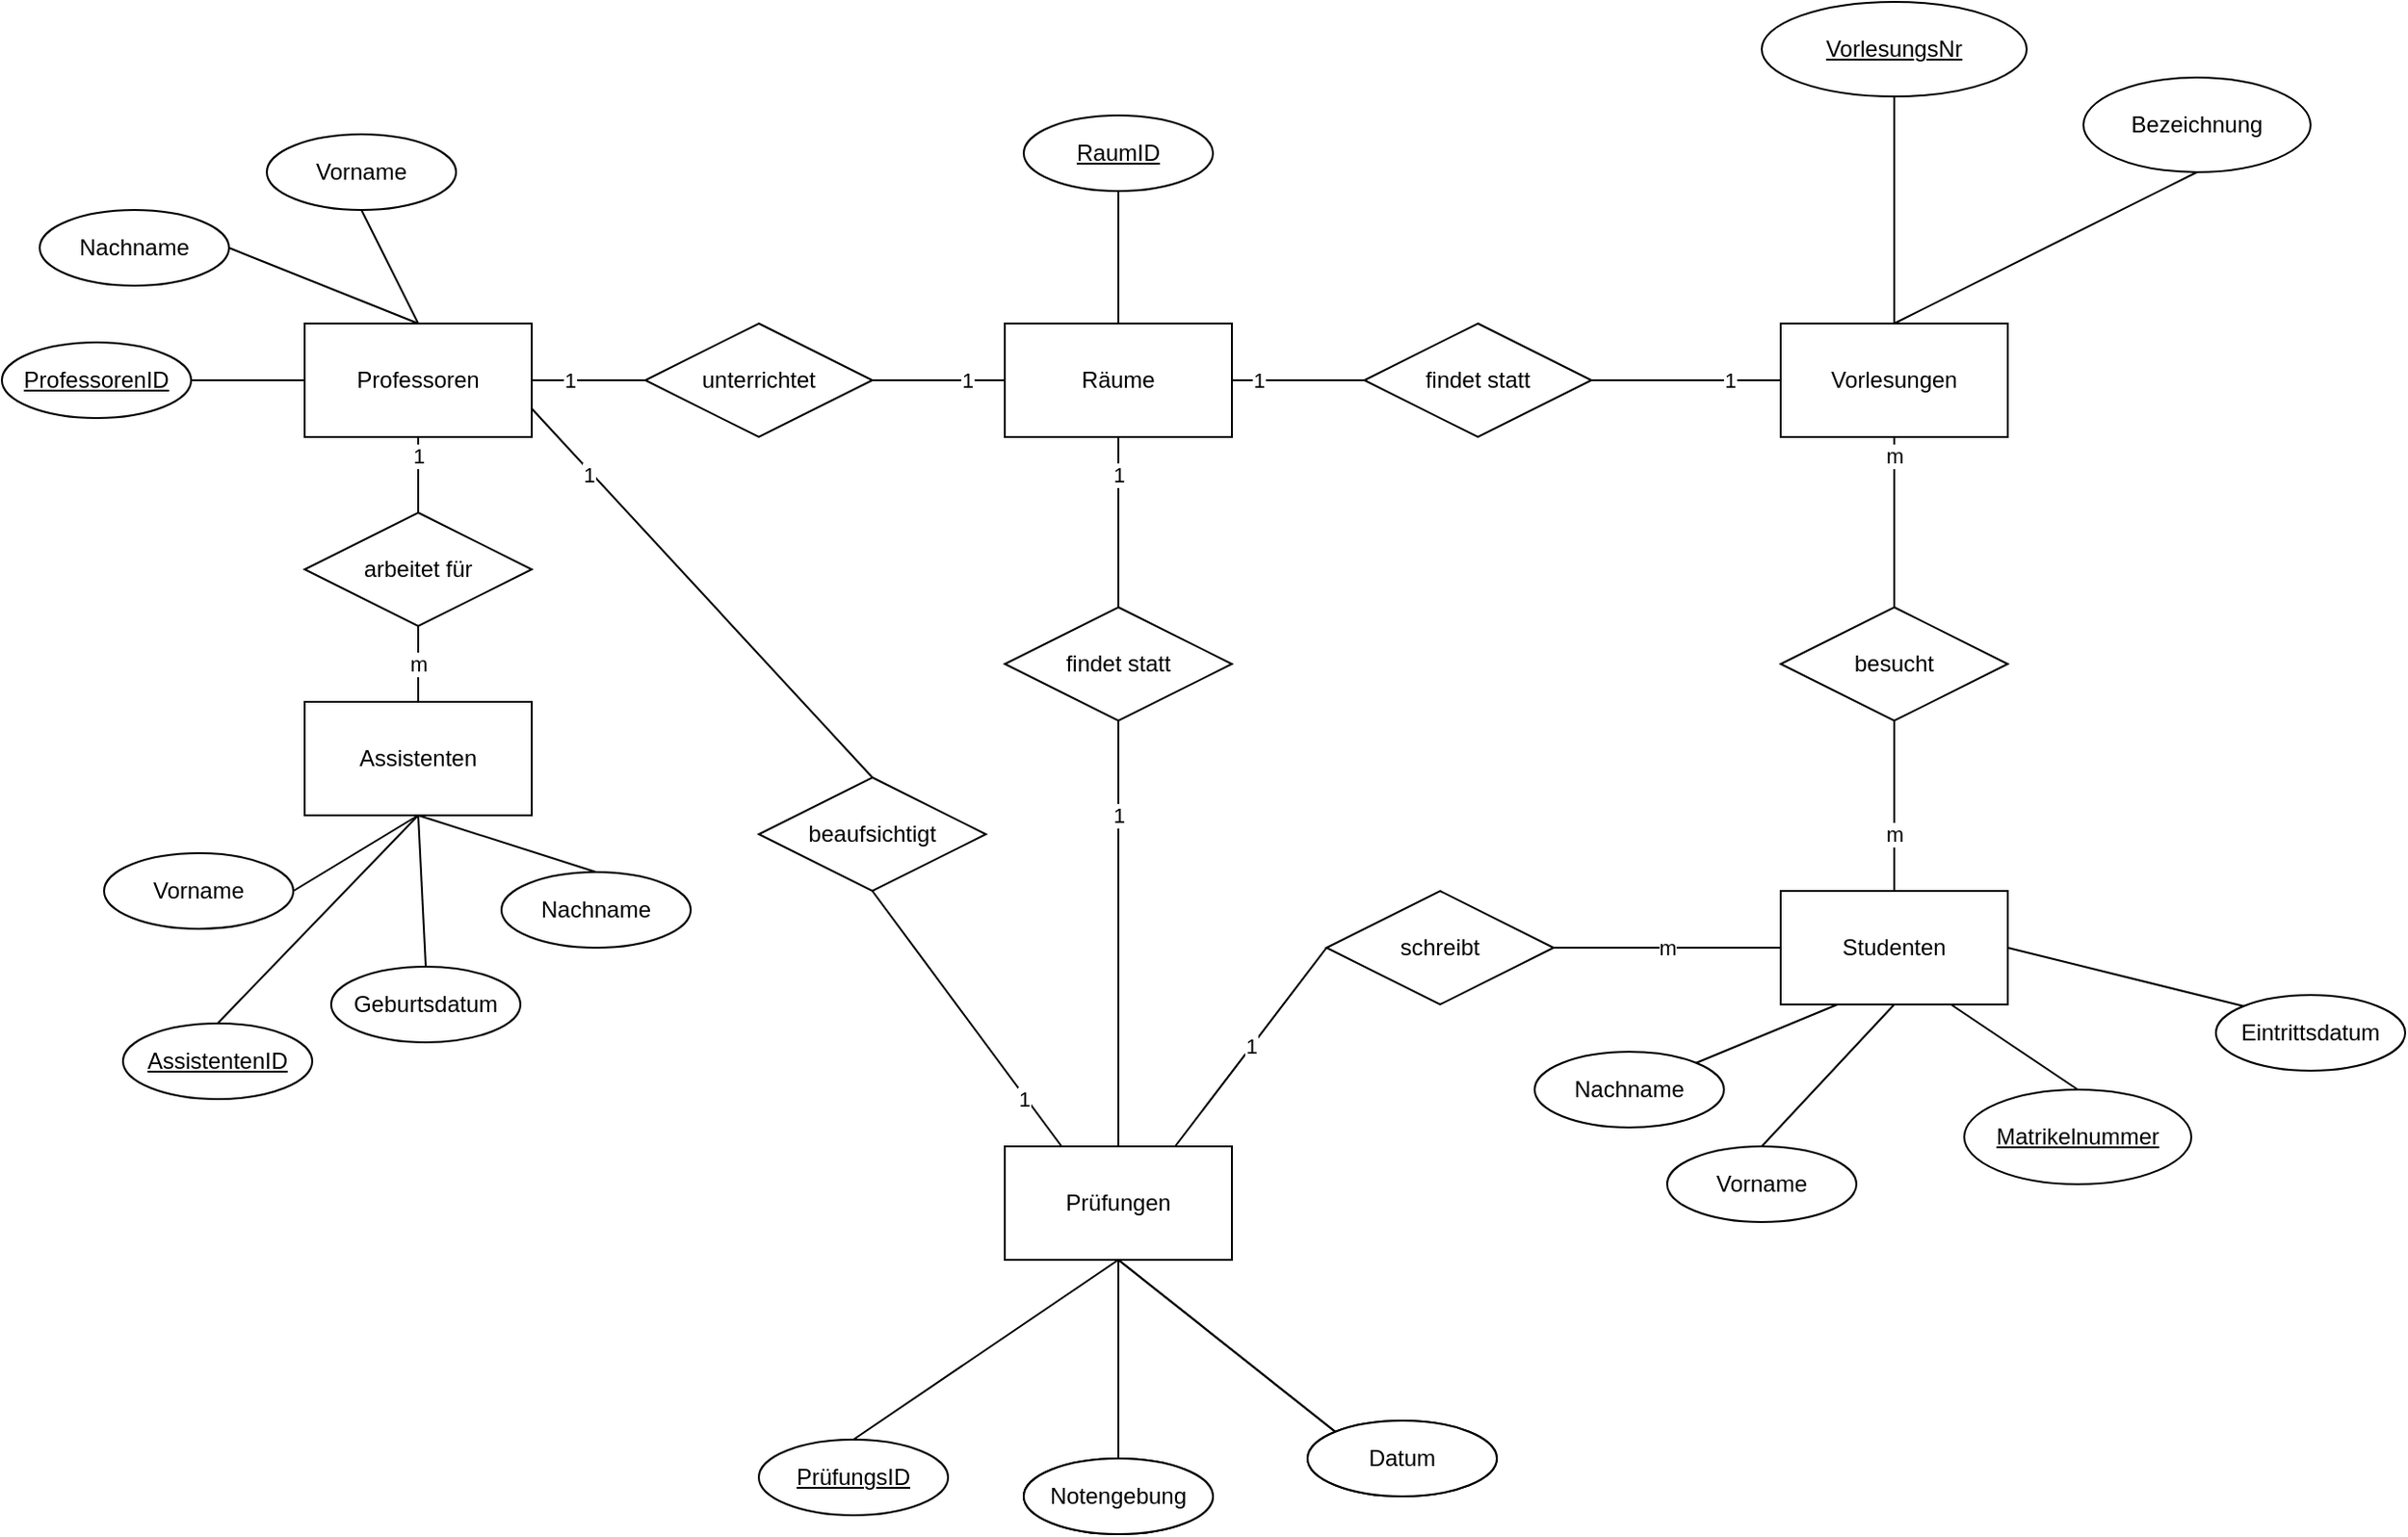 <mxfile version="24.7.17">
  <diagram name="Seite-1" id="xKLc5yHmknXGZXs7xyta">
    <mxGraphModel dx="1247" dy="727" grid="1" gridSize="10" guides="1" tooltips="1" connect="1" arrows="1" fold="1" page="1" pageScale="1" pageWidth="827" pageHeight="1169" math="0" shadow="0">
      <root>
        <mxCell id="0" />
        <mxCell id="1" parent="0" />
        <mxCell id="SP9nY_1DTBUGd0OCc6NQ-1" value="Studenten" style="rounded=0;whiteSpace=wrap;html=1;" parent="1" vertex="1">
          <mxGeometry x="990" y="560" width="120" height="60" as="geometry" />
        </mxCell>
        <mxCell id="SP9nY_1DTBUGd0OCc6NQ-2" value="Professoren" style="rounded=0;whiteSpace=wrap;html=1;" parent="1" vertex="1">
          <mxGeometry x="210" y="260" width="120" height="60" as="geometry" />
        </mxCell>
        <mxCell id="SP9nY_1DTBUGd0OCc6NQ-3" value="Assistenten" style="rounded=0;whiteSpace=wrap;html=1;" parent="1" vertex="1">
          <mxGeometry x="210" y="460" width="120" height="60" as="geometry" />
        </mxCell>
        <mxCell id="SP9nY_1DTBUGd0OCc6NQ-4" value="Räume" style="rounded=0;whiteSpace=wrap;html=1;" parent="1" vertex="1">
          <mxGeometry x="580" y="260" width="120" height="60" as="geometry" />
        </mxCell>
        <mxCell id="SP9nY_1DTBUGd0OCc6NQ-5" value="Prüfungen" style="rounded=0;whiteSpace=wrap;html=1;" parent="1" vertex="1">
          <mxGeometry x="580" y="695" width="120" height="60" as="geometry" />
        </mxCell>
        <mxCell id="SP9nY_1DTBUGd0OCc6NQ-6" value="Vorlesungen" style="rounded=0;whiteSpace=wrap;html=1;" parent="1" vertex="1">
          <mxGeometry x="990" y="260" width="120" height="60" as="geometry" />
        </mxCell>
        <mxCell id="SP9nY_1DTBUGd0OCc6NQ-7" value="VorlesungsNr" style="ellipse;whiteSpace=wrap;html=1;align=center;fontStyle=4;" parent="1" vertex="1">
          <mxGeometry x="980" y="90" width="140" height="50" as="geometry" />
        </mxCell>
        <mxCell id="SP9nY_1DTBUGd0OCc6NQ-8" value="Bezeichnung" style="ellipse;whiteSpace=wrap;html=1;align=center;" parent="1" vertex="1">
          <mxGeometry x="1150" y="130" width="120" height="50" as="geometry" />
        </mxCell>
        <mxCell id="SP9nY_1DTBUGd0OCc6NQ-11" value="" style="endArrow=none;html=1;rounded=0;exitX=0.5;exitY=1;exitDx=0;exitDy=0;entryX=0.5;entryY=0;entryDx=0;entryDy=0;" parent="1" source="SP9nY_1DTBUGd0OCc6NQ-7" target="SP9nY_1DTBUGd0OCc6NQ-6" edge="1">
          <mxGeometry relative="1" as="geometry">
            <mxPoint x="490" y="480" as="sourcePoint" />
            <mxPoint x="650" y="480" as="targetPoint" />
          </mxGeometry>
        </mxCell>
        <mxCell id="SP9nY_1DTBUGd0OCc6NQ-12" value="" style="endArrow=none;html=1;rounded=0;exitX=0.5;exitY=1;exitDx=0;exitDy=0;entryX=0.5;entryY=0;entryDx=0;entryDy=0;" parent="1" source="SP9nY_1DTBUGd0OCc6NQ-8" target="SP9nY_1DTBUGd0OCc6NQ-6" edge="1">
          <mxGeometry relative="1" as="geometry">
            <mxPoint x="1190" y="300" as="sourcePoint" />
            <mxPoint x="1350" y="300" as="targetPoint" />
          </mxGeometry>
        </mxCell>
        <mxCell id="SP9nY_1DTBUGd0OCc6NQ-13" value="Vorname" style="ellipse;whiteSpace=wrap;html=1;align=center;" parent="1" vertex="1">
          <mxGeometry x="190" y="160" width="100" height="40" as="geometry" />
        </mxCell>
        <mxCell id="SP9nY_1DTBUGd0OCc6NQ-14" value="Nachname" style="ellipse;whiteSpace=wrap;html=1;align=center;" parent="1" vertex="1">
          <mxGeometry x="70" y="200" width="100" height="40" as="geometry" />
        </mxCell>
        <mxCell id="SP9nY_1DTBUGd0OCc6NQ-15" value="Matrikelnummer" style="ellipse;whiteSpace=wrap;html=1;align=center;fontStyle=4;" parent="1" vertex="1">
          <mxGeometry x="1087" y="665" width="120" height="50" as="geometry" />
        </mxCell>
        <mxCell id="SP9nY_1DTBUGd0OCc6NQ-16" value="Vorname" style="ellipse;whiteSpace=wrap;html=1;align=center;" parent="1" vertex="1">
          <mxGeometry x="930" y="695" width="100" height="40" as="geometry" />
        </mxCell>
        <mxCell id="SP9nY_1DTBUGd0OCc6NQ-17" value="Nachname" style="ellipse;whiteSpace=wrap;html=1;align=center;" parent="1" vertex="1">
          <mxGeometry x="860" y="645" width="100" height="40" as="geometry" />
        </mxCell>
        <mxCell id="SP9nY_1DTBUGd0OCc6NQ-18" value="Eintrittsdatum" style="ellipse;whiteSpace=wrap;html=1;align=center;" parent="1" vertex="1">
          <mxGeometry x="1220" y="615" width="100" height="40" as="geometry" />
        </mxCell>
        <mxCell id="SP9nY_1DTBUGd0OCc6NQ-19" value="Geburtsdatum" style="ellipse;whiteSpace=wrap;html=1;align=center;" parent="1" vertex="1">
          <mxGeometry x="224" y="600" width="100" height="40" as="geometry" />
        </mxCell>
        <mxCell id="SP9nY_1DTBUGd0OCc6NQ-21" value="Notengebung" style="ellipse;whiteSpace=wrap;html=1;align=center;" parent="1" vertex="1">
          <mxGeometry x="590" y="860" width="100" height="40" as="geometry" />
        </mxCell>
        <mxCell id="SP9nY_1DTBUGd0OCc6NQ-22" value="Datum" style="ellipse;whiteSpace=wrap;html=1;align=center;" parent="1" vertex="1">
          <mxGeometry x="740" y="840" width="100" height="40" as="geometry" />
        </mxCell>
        <mxCell id="SP9nY_1DTBUGd0OCc6NQ-23" value="Vorname" style="ellipse;whiteSpace=wrap;html=1;align=center;" parent="1" vertex="1">
          <mxGeometry x="104" y="540" width="100" height="40" as="geometry" />
        </mxCell>
        <mxCell id="SP9nY_1DTBUGd0OCc6NQ-24" value="Nachname" style="ellipse;whiteSpace=wrap;html=1;align=center;" parent="1" vertex="1">
          <mxGeometry x="314" y="550" width="100" height="40" as="geometry" />
        </mxCell>
        <mxCell id="SP9nY_1DTBUGd0OCc6NQ-25" value="" style="endArrow=none;html=1;rounded=0;exitX=0.5;exitY=1;exitDx=0;exitDy=0;entryX=0.5;entryY=0;entryDx=0;entryDy=0;" parent="1" source="SP9nY_1DTBUGd0OCc6NQ-13" target="SP9nY_1DTBUGd0OCc6NQ-2" edge="1">
          <mxGeometry relative="1" as="geometry">
            <mxPoint x="380" y="390" as="sourcePoint" />
            <mxPoint x="540" y="390" as="targetPoint" />
          </mxGeometry>
        </mxCell>
        <mxCell id="SP9nY_1DTBUGd0OCc6NQ-26" value="" style="endArrow=none;html=1;rounded=0;exitX=1;exitY=0.5;exitDx=0;exitDy=0;entryX=0.5;entryY=0;entryDx=0;entryDy=0;" parent="1" source="SP9nY_1DTBUGd0OCc6NQ-14" target="SP9nY_1DTBUGd0OCc6NQ-2" edge="1">
          <mxGeometry relative="1" as="geometry">
            <mxPoint x="140" y="300" as="sourcePoint" />
            <mxPoint x="300" y="300" as="targetPoint" />
          </mxGeometry>
        </mxCell>
        <mxCell id="SP9nY_1DTBUGd0OCc6NQ-27" value="" style="endArrow=none;html=1;rounded=0;exitX=0.5;exitY=1;exitDx=0;exitDy=0;entryX=0.5;entryY=0;entryDx=0;entryDy=0;" parent="1" source="SP9nY_1DTBUGd0OCc6NQ-5" target="SP9nY_1DTBUGd0OCc6NQ-21" edge="1">
          <mxGeometry relative="1" as="geometry">
            <mxPoint x="390" y="515" as="sourcePoint" />
            <mxPoint x="550" y="515" as="targetPoint" />
          </mxGeometry>
        </mxCell>
        <mxCell id="SP9nY_1DTBUGd0OCc6NQ-28" value="" style="endArrow=none;html=1;rounded=0;exitX=0.5;exitY=1;exitDx=0;exitDy=0;entryX=0;entryY=0;entryDx=0;entryDy=0;" parent="1" source="SP9nY_1DTBUGd0OCc6NQ-5" target="SP9nY_1DTBUGd0OCc6NQ-22" edge="1">
          <mxGeometry relative="1" as="geometry">
            <mxPoint x="760" y="715" as="sourcePoint" />
            <mxPoint x="920" y="715" as="targetPoint" />
          </mxGeometry>
        </mxCell>
        <mxCell id="SP9nY_1DTBUGd0OCc6NQ-29" value="" style="endArrow=none;html=1;rounded=0;exitX=0.5;exitY=1;exitDx=0;exitDy=0;entryX=0.5;entryY=0;entryDx=0;entryDy=0;" parent="1" source="SP9nY_1DTBUGd0OCc6NQ-3" target="SP9nY_1DTBUGd0OCc6NQ-24" edge="1">
          <mxGeometry relative="1" as="geometry">
            <mxPoint x="404" y="520" as="sourcePoint" />
            <mxPoint x="564" y="520" as="targetPoint" />
          </mxGeometry>
        </mxCell>
        <mxCell id="SP9nY_1DTBUGd0OCc6NQ-30" value="" style="endArrow=none;html=1;rounded=0;exitX=0.5;exitY=1;exitDx=0;exitDy=0;entryX=0.5;entryY=0;entryDx=0;entryDy=0;" parent="1" source="SP9nY_1DTBUGd0OCc6NQ-3" target="SP9nY_1DTBUGd0OCc6NQ-19" edge="1">
          <mxGeometry relative="1" as="geometry">
            <mxPoint x="284" y="640" as="sourcePoint" />
            <mxPoint x="444" y="640" as="targetPoint" />
          </mxGeometry>
        </mxCell>
        <mxCell id="SP9nY_1DTBUGd0OCc6NQ-31" value="" style="endArrow=none;html=1;rounded=0;exitX=1;exitY=0.5;exitDx=0;exitDy=0;entryX=0.5;entryY=1;entryDx=0;entryDy=0;" parent="1" source="SP9nY_1DTBUGd0OCc6NQ-23" target="SP9nY_1DTBUGd0OCc6NQ-3" edge="1">
          <mxGeometry relative="1" as="geometry">
            <mxPoint x="194" y="410" as="sourcePoint" />
            <mxPoint x="354" y="410" as="targetPoint" />
          </mxGeometry>
        </mxCell>
        <mxCell id="SP9nY_1DTBUGd0OCc6NQ-32" value="" style="endArrow=none;html=1;rounded=0;exitX=1;exitY=0;exitDx=0;exitDy=0;entryX=0.25;entryY=1;entryDx=0;entryDy=0;" parent="1" source="SP9nY_1DTBUGd0OCc6NQ-17" target="SP9nY_1DTBUGd0OCc6NQ-1" edge="1">
          <mxGeometry relative="1" as="geometry">
            <mxPoint x="970" y="385" as="sourcePoint" />
            <mxPoint x="1130" y="385" as="targetPoint" />
          </mxGeometry>
        </mxCell>
        <mxCell id="SP9nY_1DTBUGd0OCc6NQ-33" value="" style="endArrow=none;html=1;rounded=0;exitX=0.5;exitY=0;exitDx=0;exitDy=0;entryX=0.5;entryY=1;entryDx=0;entryDy=0;" parent="1" source="SP9nY_1DTBUGd0OCc6NQ-16" target="SP9nY_1DTBUGd0OCc6NQ-1" edge="1">
          <mxGeometry relative="1" as="geometry">
            <mxPoint x="920" y="465" as="sourcePoint" />
            <mxPoint x="1060" y="635" as="targetPoint" />
          </mxGeometry>
        </mxCell>
        <mxCell id="SP9nY_1DTBUGd0OCc6NQ-34" value="" style="endArrow=none;html=1;rounded=0;exitX=0.5;exitY=0;exitDx=0;exitDy=0;entryX=0.75;entryY=1;entryDx=0;entryDy=0;" parent="1" source="SP9nY_1DTBUGd0OCc6NQ-15" target="SP9nY_1DTBUGd0OCc6NQ-1" edge="1">
          <mxGeometry relative="1" as="geometry">
            <mxPoint x="1240" y="495" as="sourcePoint" />
            <mxPoint x="1400" y="495" as="targetPoint" />
          </mxGeometry>
        </mxCell>
        <mxCell id="SP9nY_1DTBUGd0OCc6NQ-35" value="" style="endArrow=none;html=1;rounded=0;exitX=1;exitY=0.5;exitDx=0;exitDy=0;entryX=0;entryY=0;entryDx=0;entryDy=0;" parent="1" source="SP9nY_1DTBUGd0OCc6NQ-1" target="SP9nY_1DTBUGd0OCc6NQ-18" edge="1">
          <mxGeometry relative="1" as="geometry">
            <mxPoint x="1120" y="520" as="sourcePoint" />
            <mxPoint x="1360" y="600" as="targetPoint" />
          </mxGeometry>
        </mxCell>
        <mxCell id="SP9nY_1DTBUGd0OCc6NQ-36" value="ProfessorenID" style="ellipse;whiteSpace=wrap;html=1;align=center;fontStyle=4;" parent="1" vertex="1">
          <mxGeometry x="50" y="270" width="100" height="40" as="geometry" />
        </mxCell>
        <mxCell id="SP9nY_1DTBUGd0OCc6NQ-37" value="AssistentenID" style="ellipse;whiteSpace=wrap;html=1;align=center;fontStyle=4;" parent="1" vertex="1">
          <mxGeometry x="114" y="630" width="100" height="40" as="geometry" />
        </mxCell>
        <mxCell id="SP9nY_1DTBUGd0OCc6NQ-38" value="RaumID" style="ellipse;whiteSpace=wrap;html=1;align=center;fontStyle=4;" parent="1" vertex="1">
          <mxGeometry x="590" y="150" width="100" height="40" as="geometry" />
        </mxCell>
        <mxCell id="SP9nY_1DTBUGd0OCc6NQ-39" value="PrüfungsID" style="ellipse;whiteSpace=wrap;html=1;align=center;fontStyle=4;" parent="1" vertex="1">
          <mxGeometry x="450" y="850" width="100" height="40" as="geometry" />
        </mxCell>
        <mxCell id="SP9nY_1DTBUGd0OCc6NQ-40" value="" style="endArrow=none;html=1;rounded=0;exitX=0.5;exitY=0;exitDx=0;exitDy=0;entryX=0.5;entryY=1;entryDx=0;entryDy=0;" parent="1" source="SP9nY_1DTBUGd0OCc6NQ-39" target="SP9nY_1DTBUGd0OCc6NQ-5" edge="1">
          <mxGeometry relative="1" as="geometry">
            <mxPoint x="470" y="725" as="sourcePoint" />
            <mxPoint x="630" y="725" as="targetPoint" />
          </mxGeometry>
        </mxCell>
        <mxCell id="SP9nY_1DTBUGd0OCc6NQ-41" value="" style="endArrow=none;html=1;rounded=0;exitX=0.5;exitY=1;exitDx=0;exitDy=0;entryX=0.5;entryY=0;entryDx=0;entryDy=0;" parent="1" source="SP9nY_1DTBUGd0OCc6NQ-38" target="SP9nY_1DTBUGd0OCc6NQ-4" edge="1">
          <mxGeometry relative="1" as="geometry">
            <mxPoint x="580" y="460" as="sourcePoint" />
            <mxPoint x="740" y="460" as="targetPoint" />
          </mxGeometry>
        </mxCell>
        <mxCell id="SP9nY_1DTBUGd0OCc6NQ-43" value="" style="endArrow=none;html=1;rounded=0;exitX=0.5;exitY=0;exitDx=0;exitDy=0;entryX=0.5;entryY=1;entryDx=0;entryDy=0;" parent="1" source="SP9nY_1DTBUGd0OCc6NQ-37" target="SP9nY_1DTBUGd0OCc6NQ-3" edge="1">
          <mxGeometry relative="1" as="geometry">
            <mxPoint x="284" y="700" as="sourcePoint" />
            <mxPoint x="444" y="700" as="targetPoint" />
          </mxGeometry>
        </mxCell>
        <mxCell id="SP9nY_1DTBUGd0OCc6NQ-44" value="" style="endArrow=none;html=1;rounded=0;exitX=1;exitY=0.5;exitDx=0;exitDy=0;entryX=0;entryY=0.5;entryDx=0;entryDy=0;" parent="1" source="SP9nY_1DTBUGd0OCc6NQ-36" target="SP9nY_1DTBUGd0OCc6NQ-2" edge="1">
          <mxGeometry relative="1" as="geometry">
            <mxPoint x="230" y="470" as="sourcePoint" />
            <mxPoint x="390" y="470" as="targetPoint" />
          </mxGeometry>
        </mxCell>
        <mxCell id="SP9nY_1DTBUGd0OCc6NQ-45" value="findet statt" style="shape=rhombus;perimeter=rhombusPerimeter;whiteSpace=wrap;html=1;align=center;" parent="1" vertex="1">
          <mxGeometry x="770" y="260" width="120" height="60" as="geometry" />
        </mxCell>
        <mxCell id="SP9nY_1DTBUGd0OCc6NQ-46" value="1" style="endArrow=none;html=1;rounded=0;exitX=1;exitY=0.5;exitDx=0;exitDy=0;entryX=0;entryY=0.5;entryDx=0;entryDy=0;" parent="1" source="SP9nY_1DTBUGd0OCc6NQ-4" target="SP9nY_1DTBUGd0OCc6NQ-45" edge="1">
          <mxGeometry x="-0.6" relative="1" as="geometry">
            <mxPoint x="910" y="260" as="sourcePoint" />
            <mxPoint x="1070" y="260" as="targetPoint" />
            <mxPoint as="offset" />
          </mxGeometry>
        </mxCell>
        <mxCell id="SP9nY_1DTBUGd0OCc6NQ-47" value="1" style="endArrow=none;html=1;rounded=0;exitX=1;exitY=0.5;exitDx=0;exitDy=0;entryX=0;entryY=0.5;entryDx=0;entryDy=0;" parent="1" source="SP9nY_1DTBUGd0OCc6NQ-45" target="SP9nY_1DTBUGd0OCc6NQ-6" edge="1">
          <mxGeometry x="0.455" relative="1" as="geometry">
            <mxPoint x="780" y="390" as="sourcePoint" />
            <mxPoint x="940" y="390" as="targetPoint" />
            <mxPoint as="offset" />
          </mxGeometry>
        </mxCell>
        <mxCell id="SP9nY_1DTBUGd0OCc6NQ-48" value="unterrichtet" style="shape=rhombus;perimeter=rhombusPerimeter;whiteSpace=wrap;html=1;align=center;" parent="1" vertex="1">
          <mxGeometry x="390" y="260" width="120" height="60" as="geometry" />
        </mxCell>
        <mxCell id="SP9nY_1DTBUGd0OCc6NQ-49" value="1" style="endArrow=none;html=1;rounded=0;exitX=1;exitY=0.5;exitDx=0;exitDy=0;entryX=0;entryY=0.5;entryDx=0;entryDy=0;" parent="1" source="SP9nY_1DTBUGd0OCc6NQ-2" target="SP9nY_1DTBUGd0OCc6NQ-48" edge="1">
          <mxGeometry x="-0.333" relative="1" as="geometry">
            <mxPoint x="360" y="340" as="sourcePoint" />
            <mxPoint x="520" y="340" as="targetPoint" />
            <mxPoint as="offset" />
          </mxGeometry>
        </mxCell>
        <mxCell id="SP9nY_1DTBUGd0OCc6NQ-50" value="1" style="endArrow=none;html=1;rounded=0;exitX=1;exitY=0.5;exitDx=0;exitDy=0;entryX=0;entryY=0.5;entryDx=0;entryDy=0;" parent="1" source="SP9nY_1DTBUGd0OCc6NQ-48" target="SP9nY_1DTBUGd0OCc6NQ-4" edge="1">
          <mxGeometry x="0.429" relative="1" as="geometry">
            <mxPoint x="440" y="350" as="sourcePoint" />
            <mxPoint x="600" y="350" as="targetPoint" />
            <mxPoint as="offset" />
          </mxGeometry>
        </mxCell>
        <mxCell id="SP9nY_1DTBUGd0OCc6NQ-51" value="arbeitet für" style="shape=rhombus;perimeter=rhombusPerimeter;whiteSpace=wrap;html=1;align=center;" parent="1" vertex="1">
          <mxGeometry x="210" y="360" width="120" height="60" as="geometry" />
        </mxCell>
        <mxCell id="SP9nY_1DTBUGd0OCc6NQ-52" value="1" style="endArrow=none;html=1;rounded=0;exitX=0.5;exitY=1;exitDx=0;exitDy=0;entryX=0.5;entryY=0;entryDx=0;entryDy=0;" parent="1" source="SP9nY_1DTBUGd0OCc6NQ-2" target="SP9nY_1DTBUGd0OCc6NQ-51" edge="1">
          <mxGeometry x="-0.5" relative="1" as="geometry">
            <mxPoint x="410" y="350" as="sourcePoint" />
            <mxPoint x="570" y="350" as="targetPoint" />
            <mxPoint as="offset" />
          </mxGeometry>
        </mxCell>
        <mxCell id="SP9nY_1DTBUGd0OCc6NQ-53" value="m" style="endArrow=none;html=1;rounded=0;exitX=0.5;exitY=1;exitDx=0;exitDy=0;entryX=0.5;entryY=0;entryDx=0;entryDy=0;" parent="1" source="SP9nY_1DTBUGd0OCc6NQ-51" target="SP9nY_1DTBUGd0OCc6NQ-3" edge="1">
          <mxGeometry relative="1" as="geometry">
            <mxPoint x="390" y="420" as="sourcePoint" />
            <mxPoint x="550" y="420" as="targetPoint" />
            <mxPoint as="offset" />
          </mxGeometry>
        </mxCell>
        <mxCell id="SP9nY_1DTBUGd0OCc6NQ-55" value="besucht" style="shape=rhombus;perimeter=rhombusPerimeter;whiteSpace=wrap;html=1;align=center;" parent="1" vertex="1">
          <mxGeometry x="990" y="410" width="120" height="60" as="geometry" />
        </mxCell>
        <mxCell id="SP9nY_1DTBUGd0OCc6NQ-56" value="m" style="endArrow=none;html=1;rounded=0;exitX=0.5;exitY=1;exitDx=0;exitDy=0;entryX=0.5;entryY=0;entryDx=0;entryDy=0;" parent="1" source="SP9nY_1DTBUGd0OCc6NQ-6" target="SP9nY_1DTBUGd0OCc6NQ-55" edge="1">
          <mxGeometry x="-0.778" relative="1" as="geometry">
            <mxPoint x="1150" y="390" as="sourcePoint" />
            <mxPoint x="1310" y="390" as="targetPoint" />
            <mxPoint as="offset" />
          </mxGeometry>
        </mxCell>
        <mxCell id="SP9nY_1DTBUGd0OCc6NQ-57" value="m" style="endArrow=none;html=1;rounded=0;exitX=0.5;exitY=1;exitDx=0;exitDy=0;entryX=0.5;entryY=0;entryDx=0;entryDy=0;" parent="1" source="SP9nY_1DTBUGd0OCc6NQ-55" target="SP9nY_1DTBUGd0OCc6NQ-1" edge="1">
          <mxGeometry x="0.333" relative="1" as="geometry">
            <mxPoint x="1120" y="520" as="sourcePoint" />
            <mxPoint x="1280" y="520" as="targetPoint" />
            <mxPoint as="offset" />
          </mxGeometry>
        </mxCell>
        <mxCell id="SP9nY_1DTBUGd0OCc6NQ-58" value="Prüfungen" style="rounded=0;whiteSpace=wrap;html=1;" parent="1" vertex="1">
          <mxGeometry x="580" y="695" width="120" height="60" as="geometry" />
        </mxCell>
        <mxCell id="SP9nY_1DTBUGd0OCc6NQ-59" value="Notengebung" style="ellipse;whiteSpace=wrap;html=1;align=center;" parent="1" vertex="1">
          <mxGeometry x="590" y="860" width="100" height="40" as="geometry" />
        </mxCell>
        <mxCell id="SP9nY_1DTBUGd0OCc6NQ-60" value="Datum" style="ellipse;whiteSpace=wrap;html=1;align=center;" parent="1" vertex="1">
          <mxGeometry x="740" y="840" width="100" height="40" as="geometry" />
        </mxCell>
        <mxCell id="SP9nY_1DTBUGd0OCc6NQ-61" value="" style="endArrow=none;html=1;rounded=0;exitX=0.5;exitY=1;exitDx=0;exitDy=0;entryX=0.5;entryY=0;entryDx=0;entryDy=0;" parent="1" source="SP9nY_1DTBUGd0OCc6NQ-58" target="SP9nY_1DTBUGd0OCc6NQ-59" edge="1">
          <mxGeometry relative="1" as="geometry">
            <mxPoint x="390" y="515" as="sourcePoint" />
            <mxPoint x="550" y="515" as="targetPoint" />
          </mxGeometry>
        </mxCell>
        <mxCell id="SP9nY_1DTBUGd0OCc6NQ-62" value="" style="endArrow=none;html=1;rounded=0;exitX=0.5;exitY=1;exitDx=0;exitDy=0;entryX=0;entryY=0;entryDx=0;entryDy=0;" parent="1" source="SP9nY_1DTBUGd0OCc6NQ-58" target="SP9nY_1DTBUGd0OCc6NQ-60" edge="1">
          <mxGeometry relative="1" as="geometry">
            <mxPoint x="760" y="715" as="sourcePoint" />
            <mxPoint x="920" y="715" as="targetPoint" />
          </mxGeometry>
        </mxCell>
        <mxCell id="wdZ_KvQLlA92_b_JvEta-1" value="findet statt" style="shape=rhombus;perimeter=rhombusPerimeter;whiteSpace=wrap;html=1;align=center;" vertex="1" parent="1">
          <mxGeometry x="580" y="410" width="120" height="60" as="geometry" />
        </mxCell>
        <mxCell id="wdZ_KvQLlA92_b_JvEta-2" value="1" style="endArrow=none;html=1;rounded=0;exitX=0.5;exitY=1;exitDx=0;exitDy=0;entryX=0.5;entryY=0;entryDx=0;entryDy=0;" edge="1" parent="1" source="SP9nY_1DTBUGd0OCc6NQ-4" target="wdZ_KvQLlA92_b_JvEta-1">
          <mxGeometry x="-0.556" relative="1" as="geometry">
            <mxPoint x="590" y="580" as="sourcePoint" />
            <mxPoint x="750" y="580" as="targetPoint" />
            <mxPoint as="offset" />
          </mxGeometry>
        </mxCell>
        <mxCell id="wdZ_KvQLlA92_b_JvEta-3" value="1" style="endArrow=none;html=1;rounded=0;exitX=0.5;exitY=1;exitDx=0;exitDy=0;entryX=0.5;entryY=0;entryDx=0;entryDy=0;" edge="1" parent="1" source="wdZ_KvQLlA92_b_JvEta-1" target="SP9nY_1DTBUGd0OCc6NQ-58">
          <mxGeometry x="-0.556" relative="1" as="geometry">
            <mxPoint x="700" y="570" as="sourcePoint" />
            <mxPoint x="860" y="570" as="targetPoint" />
            <mxPoint as="offset" />
          </mxGeometry>
        </mxCell>
        <mxCell id="wdZ_KvQLlA92_b_JvEta-4" value="schreibt" style="shape=rhombus;perimeter=rhombusPerimeter;whiteSpace=wrap;html=1;align=center;" vertex="1" parent="1">
          <mxGeometry x="750" y="560" width="120" height="60" as="geometry" />
        </mxCell>
        <mxCell id="wdZ_KvQLlA92_b_JvEta-5" value="m" style="endArrow=none;html=1;rounded=0;entryX=0;entryY=0.5;entryDx=0;entryDy=0;exitX=1;exitY=0.5;exitDx=0;exitDy=0;" edge="1" parent="1" source="wdZ_KvQLlA92_b_JvEta-4" target="SP9nY_1DTBUGd0OCc6NQ-1">
          <mxGeometry relative="1" as="geometry">
            <mxPoint x="700" y="540" as="sourcePoint" />
            <mxPoint x="860" y="540" as="targetPoint" />
          </mxGeometry>
        </mxCell>
        <mxCell id="wdZ_KvQLlA92_b_JvEta-7" value="1" style="endArrow=none;html=1;rounded=0;exitX=0;exitY=0.5;exitDx=0;exitDy=0;entryX=0.75;entryY=0;entryDx=0;entryDy=0;" edge="1" parent="1" source="wdZ_KvQLlA92_b_JvEta-4" target="SP9nY_1DTBUGd0OCc6NQ-58">
          <mxGeometry relative="1" as="geometry">
            <mxPoint x="750" y="680" as="sourcePoint" />
            <mxPoint x="910" y="680" as="targetPoint" />
          </mxGeometry>
        </mxCell>
        <mxCell id="wdZ_KvQLlA92_b_JvEta-9" value="beaufsichtigt" style="shape=rhombus;perimeter=rhombusPerimeter;whiteSpace=wrap;html=1;align=center;" vertex="1" parent="1">
          <mxGeometry x="450" y="500" width="120" height="60" as="geometry" />
        </mxCell>
        <mxCell id="wdZ_KvQLlA92_b_JvEta-11" value="1" style="endArrow=none;html=1;rounded=0;exitX=1;exitY=0.75;exitDx=0;exitDy=0;entryX=0.5;entryY=0;entryDx=0;entryDy=0;" edge="1" parent="1" source="SP9nY_1DTBUGd0OCc6NQ-2" target="wdZ_KvQLlA92_b_JvEta-9">
          <mxGeometry x="-0.653" y="-2" relative="1" as="geometry">
            <mxPoint x="370" y="660" as="sourcePoint" />
            <mxPoint x="530" y="660" as="targetPoint" />
            <mxPoint as="offset" />
          </mxGeometry>
        </mxCell>
        <mxCell id="wdZ_KvQLlA92_b_JvEta-12" value="1" style="endArrow=none;html=1;rounded=0;exitX=0.5;exitY=1;exitDx=0;exitDy=0;entryX=0.25;entryY=0;entryDx=0;entryDy=0;" edge="1" parent="1" source="wdZ_KvQLlA92_b_JvEta-9" target="SP9nY_1DTBUGd0OCc6NQ-58">
          <mxGeometry x="0.619" y="-1" relative="1" as="geometry">
            <mxPoint x="480" y="600" as="sourcePoint" />
            <mxPoint x="640" y="600" as="targetPoint" />
            <mxPoint as="offset" />
          </mxGeometry>
        </mxCell>
      </root>
    </mxGraphModel>
  </diagram>
</mxfile>

